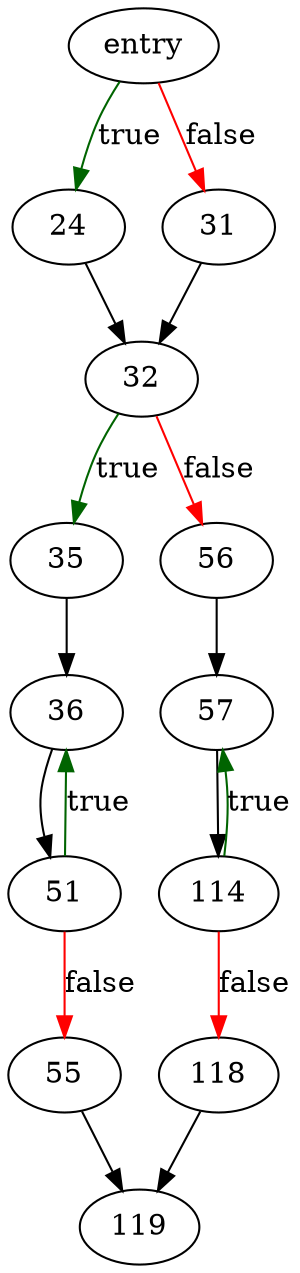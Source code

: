 digraph "walChecksumBytes" {
	// Node definitions.
	5 [label=entry];
	24;
	31;
	32;
	35;
	36;
	51;
	55;
	56;
	57;
	114;
	118;
	119;

	// Edge definitions.
	5 -> 24 [
		color=darkgreen
		label=true
	];
	5 -> 31 [
		color=red
		label=false
	];
	24 -> 32;
	31 -> 32;
	32 -> 35 [
		color=darkgreen
		label=true
	];
	32 -> 56 [
		color=red
		label=false
	];
	35 -> 36;
	36 -> 51;
	51 -> 36 [
		color=darkgreen
		label=true
	];
	51 -> 55 [
		color=red
		label=false
	];
	55 -> 119;
	56 -> 57;
	57 -> 114;
	114 -> 57 [
		color=darkgreen
		label=true
	];
	114 -> 118 [
		color=red
		label=false
	];
	118 -> 119;
}